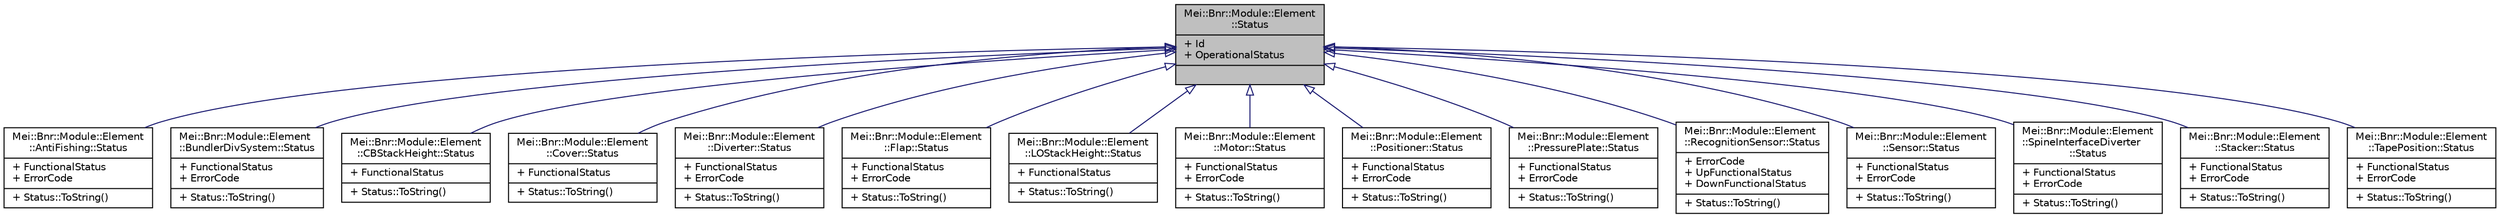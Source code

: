 digraph "Mei::Bnr::Module::Element::Status"
{
  edge [fontname="Helvetica",fontsize="10",labelfontname="Helvetica",labelfontsize="10"];
  node [fontname="Helvetica",fontsize="10",shape=record];
  Node1 [label="{Mei::Bnr::Module::Element\l::Status\n|+ Id\l+ OperationalStatus\l|}",height=0.2,width=0.4,color="black", fillcolor="grey75", style="filled", fontcolor="black"];
  Node1 -> Node2 [dir="back",color="midnightblue",fontsize="10",style="solid",arrowtail="onormal",fontname="Helvetica"];
  Node2 [label="{Mei::Bnr::Module::Element\l::AntiFishing::Status\n|+ FunctionalStatus\l+ ErrorCode\l|+ Status::ToString()\l}",height=0.2,width=0.4,color="black", fillcolor="white", style="filled",URL="$a00065.html"];
  Node1 -> Node3 [dir="back",color="midnightblue",fontsize="10",style="solid",arrowtail="onormal",fontname="Helvetica"];
  Node3 [label="{Mei::Bnr::Module::Element\l::BundlerDivSystem::Status\n|+ FunctionalStatus\l+ ErrorCode\l|+ Status::ToString()\l}",height=0.2,width=0.4,color="black", fillcolor="white", style="filled",URL="$a00066.html",tooltip="BundlerDivSystem::Status "];
  Node1 -> Node4 [dir="back",color="midnightblue",fontsize="10",style="solid",arrowtail="onormal",fontname="Helvetica"];
  Node4 [label="{Mei::Bnr::Module::Element\l::CBStackHeight::Status\n|+ FunctionalStatus\l|+ Status::ToString()\l}",height=0.2,width=0.4,color="black", fillcolor="white", style="filled",URL="$a00067.html",tooltip="CBStackHeight::Status "];
  Node1 -> Node5 [dir="back",color="midnightblue",fontsize="10",style="solid",arrowtail="onormal",fontname="Helvetica"];
  Node5 [label="{Mei::Bnr::Module::Element\l::Cover::Status\n|+ FunctionalStatus\l|+ Status::ToString()\l}",height=0.2,width=0.4,color="black", fillcolor="white", style="filled",URL="$a00068.html",tooltip="CoverStatus::Status "];
  Node1 -> Node6 [dir="back",color="midnightblue",fontsize="10",style="solid",arrowtail="onormal",fontname="Helvetica"];
  Node6 [label="{Mei::Bnr::Module::Element\l::Diverter::Status\n|+ FunctionalStatus\l+ ErrorCode\l|+ Status::ToString()\l}",height=0.2,width=0.4,color="black", fillcolor="white", style="filled",URL="$a00069.html",tooltip="Diverter::Status "];
  Node1 -> Node7 [dir="back",color="midnightblue",fontsize="10",style="solid",arrowtail="onormal",fontname="Helvetica"];
  Node7 [label="{Mei::Bnr::Module::Element\l::Flap::Status\n|+ FunctionalStatus\l+ ErrorCode\l|+ Status::ToString()\l}",height=0.2,width=0.4,color="black", fillcolor="white", style="filled",URL="$a00071.html",tooltip="Flap::Status "];
  Node1 -> Node8 [dir="back",color="midnightblue",fontsize="10",style="solid",arrowtail="onormal",fontname="Helvetica"];
  Node8 [label="{Mei::Bnr::Module::Element\l::LOStackHeight::Status\n|+ FunctionalStatus\l|+ Status::ToString()\l}",height=0.2,width=0.4,color="black", fillcolor="white", style="filled",URL="$a00072.html",tooltip="LOStackHeight::Status "];
  Node1 -> Node9 [dir="back",color="midnightblue",fontsize="10",style="solid",arrowtail="onormal",fontname="Helvetica"];
  Node9 [label="{Mei::Bnr::Module::Element\l::Motor::Status\n|+ FunctionalStatus\l+ ErrorCode\l|+ Status::ToString()\l}",height=0.2,width=0.4,color="black", fillcolor="white", style="filled",URL="$a00073.html",tooltip="Motor::Status "];
  Node1 -> Node10 [dir="back",color="midnightblue",fontsize="10",style="solid",arrowtail="onormal",fontname="Helvetica"];
  Node10 [label="{Mei::Bnr::Module::Element\l::Positioner::Status\n|+ FunctionalStatus\l+ ErrorCode\l|+ Status::ToString()\l}",height=0.2,width=0.4,color="black", fillcolor="white", style="filled",URL="$a00074.html",tooltip="Positioner::Status "];
  Node1 -> Node11 [dir="back",color="midnightblue",fontsize="10",style="solid",arrowtail="onormal",fontname="Helvetica"];
  Node11 [label="{Mei::Bnr::Module::Element\l::PressurePlate::Status\n|+ FunctionalStatus\l+ ErrorCode\l|+ Status::ToString()\l}",height=0.2,width=0.4,color="black", fillcolor="white", style="filled",URL="$a00075.html",tooltip="PressurePlate::Status "];
  Node1 -> Node12 [dir="back",color="midnightblue",fontsize="10",style="solid",arrowtail="onormal",fontname="Helvetica"];
  Node12 [label="{Mei::Bnr::Module::Element\l::RecognitionSensor::Status\n|+ ErrorCode\l+ UpFunctionalStatus\l+ DownFunctionalStatus\l|+ Status::ToString()\l}",height=0.2,width=0.4,color="black", fillcolor="white", style="filled",URL="$a00076.html",tooltip="RecognitionSensor::Status "];
  Node1 -> Node13 [dir="back",color="midnightblue",fontsize="10",style="solid",arrowtail="onormal",fontname="Helvetica"];
  Node13 [label="{Mei::Bnr::Module::Element\l::Sensor::Status\n|+ FunctionalStatus\l+ ErrorCode\l|+ Status::ToString()\l}",height=0.2,width=0.4,color="black", fillcolor="white", style="filled",URL="$a00077.html",tooltip="Sensor::Status "];
  Node1 -> Node14 [dir="back",color="midnightblue",fontsize="10",style="solid",arrowtail="onormal",fontname="Helvetica"];
  Node14 [label="{Mei::Bnr::Module::Element\l::SpineInterfaceDiverter\l::Status\n|+ FunctionalStatus\l+ ErrorCode\l|+ Status::ToString()\l}",height=0.2,width=0.4,color="black", fillcolor="white", style="filled",URL="$a00078.html",tooltip="SpineInterfaceDiverter::Status "];
  Node1 -> Node15 [dir="back",color="midnightblue",fontsize="10",style="solid",arrowtail="onormal",fontname="Helvetica"];
  Node15 [label="{Mei::Bnr::Module::Element\l::Stacker::Status\n|+ FunctionalStatus\l+ ErrorCode\l|+ Status::ToString()\l}",height=0.2,width=0.4,color="black", fillcolor="white", style="filled",URL="$a00079.html",tooltip="Stacker::Status "];
  Node1 -> Node16 [dir="back",color="midnightblue",fontsize="10",style="solid",arrowtail="onormal",fontname="Helvetica"];
  Node16 [label="{Mei::Bnr::Module::Element\l::TapePosition::Status\n|+ FunctionalStatus\l+ ErrorCode\l|+ Status::ToString()\l}",height=0.2,width=0.4,color="black", fillcolor="white", style="filled",URL="$a00081.html",tooltip="TapePosition::Status "];
}
